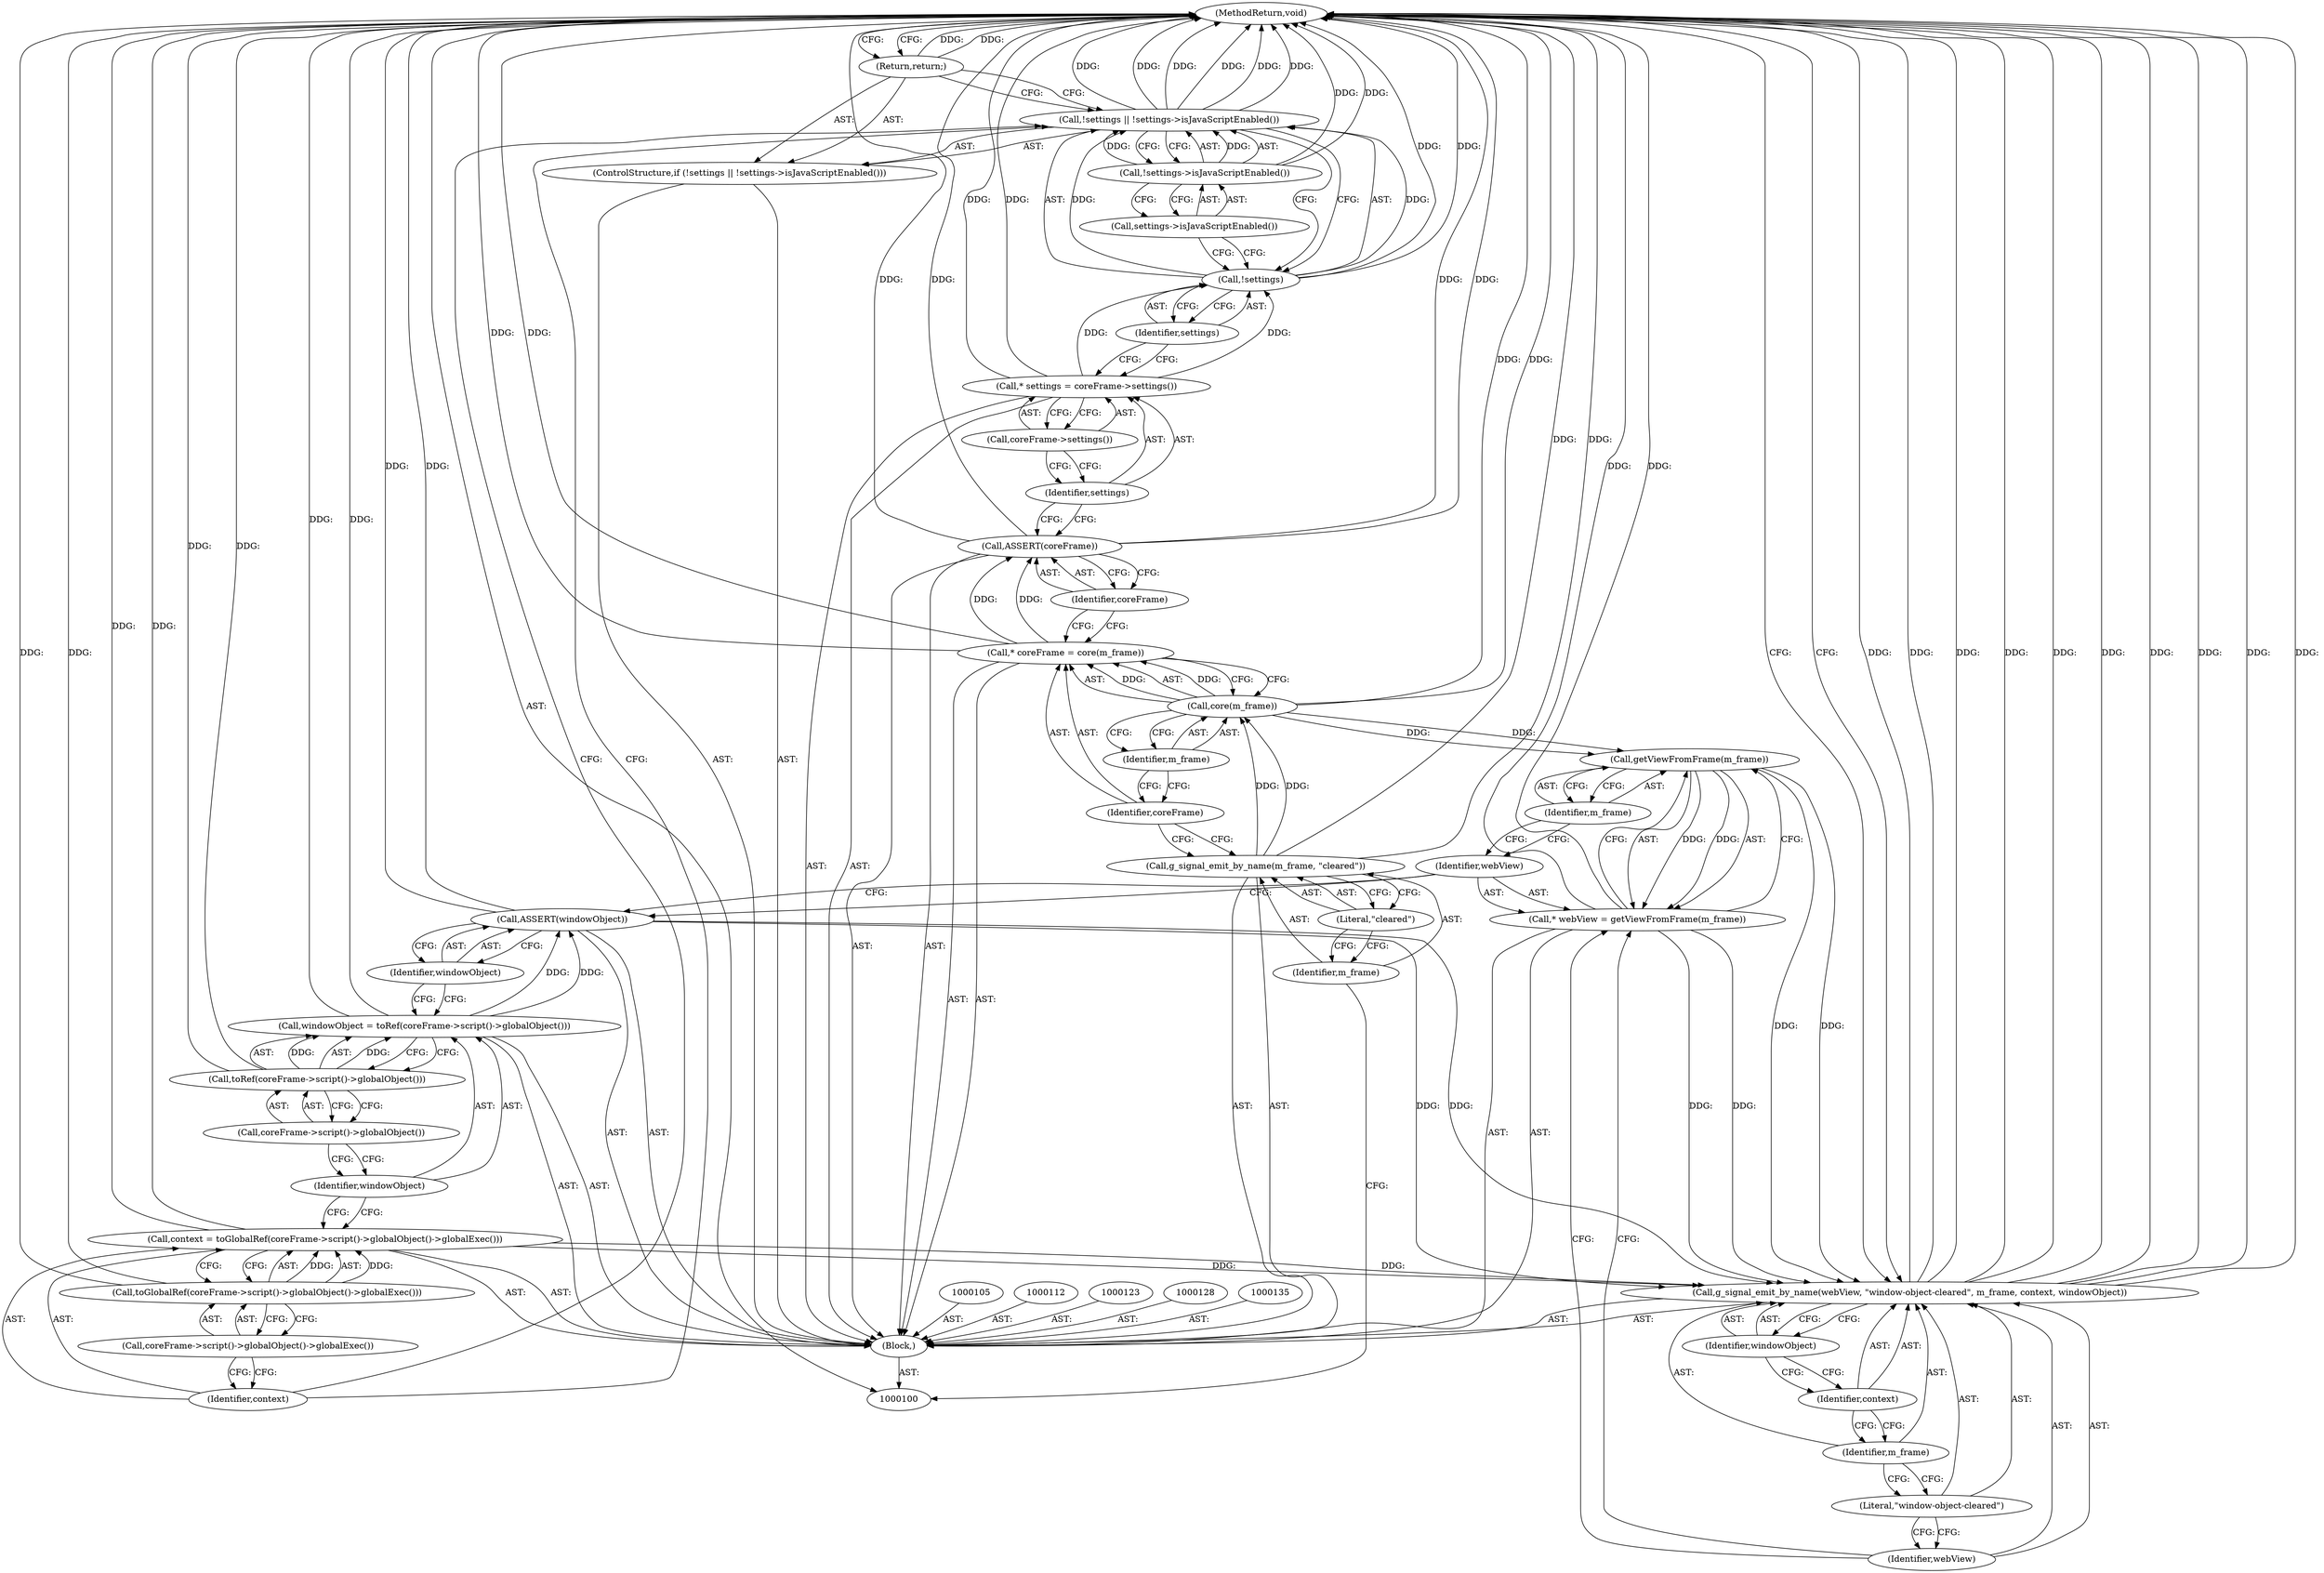 digraph "1_Chrome_a0af50481db56aa780942e8595a20c36b2c34f5c" {
"1000146" [label="(MethodReturn,void)"];
"1000122" [label="(Return,return;)"];
"1000124" [label="(Call,context = toGlobalRef(coreFrame->script()->globalObject()->globalExec()))"];
"1000125" [label="(Identifier,context)"];
"1000126" [label="(Call,toGlobalRef(coreFrame->script()->globalObject()->globalExec()))"];
"1000127" [label="(Call,coreFrame->script()->globalObject()->globalExec())"];
"1000129" [label="(Call,windowObject = toRef(coreFrame->script()->globalObject()))"];
"1000130" [label="(Identifier,windowObject)"];
"1000131" [label="(Call,toRef(coreFrame->script()->globalObject()))"];
"1000132" [label="(Call,coreFrame->script()->globalObject())"];
"1000134" [label="(Identifier,windowObject)"];
"1000133" [label="(Call,ASSERT(windowObject))"];
"1000136" [label="(Call,* webView = getViewFromFrame(m_frame))"];
"1000137" [label="(Identifier,webView)"];
"1000138" [label="(Call,getViewFromFrame(m_frame))"];
"1000139" [label="(Identifier,m_frame)"];
"1000141" [label="(Identifier,webView)"];
"1000142" [label="(Literal,\"window-object-cleared\")"];
"1000140" [label="(Call,g_signal_emit_by_name(webView, \"window-object-cleared\", m_frame, context, windowObject))"];
"1000143" [label="(Identifier,m_frame)"];
"1000144" [label="(Identifier,context)"];
"1000145" [label="(Identifier,windowObject)"];
"1000101" [label="(Block,)"];
"1000103" [label="(Identifier,m_frame)"];
"1000104" [label="(Literal,\"cleared\")"];
"1000102" [label="(Call,g_signal_emit_by_name(m_frame, \"cleared\"))"];
"1000107" [label="(Identifier,coreFrame)"];
"1000108" [label="(Call,core(m_frame))"];
"1000109" [label="(Identifier,m_frame)"];
"1000106" [label="(Call,* coreFrame = core(m_frame))"];
"1000111" [label="(Identifier,coreFrame)"];
"1000110" [label="(Call,ASSERT(coreFrame))"];
"1000113" [label="(Call,* settings = coreFrame->settings())"];
"1000114" [label="(Identifier,settings)"];
"1000115" [label="(Call,coreFrame->settings())"];
"1000120" [label="(Call,!settings->isJavaScriptEnabled())"];
"1000121" [label="(Call,settings->isJavaScriptEnabled())"];
"1000116" [label="(ControlStructure,if (!settings || !settings->isJavaScriptEnabled()))"];
"1000117" [label="(Call,!settings || !settings->isJavaScriptEnabled())"];
"1000118" [label="(Call,!settings)"];
"1000119" [label="(Identifier,settings)"];
"1000146" -> "1000100"  [label="AST: "];
"1000146" -> "1000122"  [label="CFG: "];
"1000146" -> "1000140"  [label="CFG: "];
"1000122" -> "1000146"  [label="DDG: "];
"1000117" -> "1000146"  [label="DDG: "];
"1000117" -> "1000146"  [label="DDG: "];
"1000117" -> "1000146"  [label="DDG: "];
"1000124" -> "1000146"  [label="DDG: "];
"1000106" -> "1000146"  [label="DDG: "];
"1000140" -> "1000146"  [label="DDG: "];
"1000140" -> "1000146"  [label="DDG: "];
"1000140" -> "1000146"  [label="DDG: "];
"1000140" -> "1000146"  [label="DDG: "];
"1000140" -> "1000146"  [label="DDG: "];
"1000126" -> "1000146"  [label="DDG: "];
"1000136" -> "1000146"  [label="DDG: "];
"1000118" -> "1000146"  [label="DDG: "];
"1000110" -> "1000146"  [label="DDG: "];
"1000110" -> "1000146"  [label="DDG: "];
"1000131" -> "1000146"  [label="DDG: "];
"1000113" -> "1000146"  [label="DDG: "];
"1000120" -> "1000146"  [label="DDG: "];
"1000133" -> "1000146"  [label="DDG: "];
"1000102" -> "1000146"  [label="DDG: "];
"1000108" -> "1000146"  [label="DDG: "];
"1000129" -> "1000146"  [label="DDG: "];
"1000122" -> "1000116"  [label="AST: "];
"1000122" -> "1000117"  [label="CFG: "];
"1000146" -> "1000122"  [label="CFG: "];
"1000122" -> "1000146"  [label="DDG: "];
"1000124" -> "1000101"  [label="AST: "];
"1000124" -> "1000126"  [label="CFG: "];
"1000125" -> "1000124"  [label="AST: "];
"1000126" -> "1000124"  [label="AST: "];
"1000130" -> "1000124"  [label="CFG: "];
"1000124" -> "1000146"  [label="DDG: "];
"1000126" -> "1000124"  [label="DDG: "];
"1000124" -> "1000140"  [label="DDG: "];
"1000125" -> "1000124"  [label="AST: "];
"1000125" -> "1000117"  [label="CFG: "];
"1000127" -> "1000125"  [label="CFG: "];
"1000126" -> "1000124"  [label="AST: "];
"1000126" -> "1000127"  [label="CFG: "];
"1000127" -> "1000126"  [label="AST: "];
"1000124" -> "1000126"  [label="CFG: "];
"1000126" -> "1000146"  [label="DDG: "];
"1000126" -> "1000124"  [label="DDG: "];
"1000127" -> "1000126"  [label="AST: "];
"1000127" -> "1000125"  [label="CFG: "];
"1000126" -> "1000127"  [label="CFG: "];
"1000129" -> "1000101"  [label="AST: "];
"1000129" -> "1000131"  [label="CFG: "];
"1000130" -> "1000129"  [label="AST: "];
"1000131" -> "1000129"  [label="AST: "];
"1000134" -> "1000129"  [label="CFG: "];
"1000129" -> "1000146"  [label="DDG: "];
"1000131" -> "1000129"  [label="DDG: "];
"1000129" -> "1000133"  [label="DDG: "];
"1000130" -> "1000129"  [label="AST: "];
"1000130" -> "1000124"  [label="CFG: "];
"1000132" -> "1000130"  [label="CFG: "];
"1000131" -> "1000129"  [label="AST: "];
"1000131" -> "1000132"  [label="CFG: "];
"1000132" -> "1000131"  [label="AST: "];
"1000129" -> "1000131"  [label="CFG: "];
"1000131" -> "1000146"  [label="DDG: "];
"1000131" -> "1000129"  [label="DDG: "];
"1000132" -> "1000131"  [label="AST: "];
"1000132" -> "1000130"  [label="CFG: "];
"1000131" -> "1000132"  [label="CFG: "];
"1000134" -> "1000133"  [label="AST: "];
"1000134" -> "1000129"  [label="CFG: "];
"1000133" -> "1000134"  [label="CFG: "];
"1000133" -> "1000101"  [label="AST: "];
"1000133" -> "1000134"  [label="CFG: "];
"1000134" -> "1000133"  [label="AST: "];
"1000137" -> "1000133"  [label="CFG: "];
"1000133" -> "1000146"  [label="DDG: "];
"1000129" -> "1000133"  [label="DDG: "];
"1000133" -> "1000140"  [label="DDG: "];
"1000136" -> "1000101"  [label="AST: "];
"1000136" -> "1000138"  [label="CFG: "];
"1000137" -> "1000136"  [label="AST: "];
"1000138" -> "1000136"  [label="AST: "];
"1000141" -> "1000136"  [label="CFG: "];
"1000136" -> "1000146"  [label="DDG: "];
"1000138" -> "1000136"  [label="DDG: "];
"1000136" -> "1000140"  [label="DDG: "];
"1000137" -> "1000136"  [label="AST: "];
"1000137" -> "1000133"  [label="CFG: "];
"1000139" -> "1000137"  [label="CFG: "];
"1000138" -> "1000136"  [label="AST: "];
"1000138" -> "1000139"  [label="CFG: "];
"1000139" -> "1000138"  [label="AST: "];
"1000136" -> "1000138"  [label="CFG: "];
"1000138" -> "1000136"  [label="DDG: "];
"1000108" -> "1000138"  [label="DDG: "];
"1000138" -> "1000140"  [label="DDG: "];
"1000139" -> "1000138"  [label="AST: "];
"1000139" -> "1000137"  [label="CFG: "];
"1000138" -> "1000139"  [label="CFG: "];
"1000141" -> "1000140"  [label="AST: "];
"1000141" -> "1000136"  [label="CFG: "];
"1000142" -> "1000141"  [label="CFG: "];
"1000142" -> "1000140"  [label="AST: "];
"1000142" -> "1000141"  [label="CFG: "];
"1000143" -> "1000142"  [label="CFG: "];
"1000140" -> "1000101"  [label="AST: "];
"1000140" -> "1000145"  [label="CFG: "];
"1000141" -> "1000140"  [label="AST: "];
"1000142" -> "1000140"  [label="AST: "];
"1000143" -> "1000140"  [label="AST: "];
"1000144" -> "1000140"  [label="AST: "];
"1000145" -> "1000140"  [label="AST: "];
"1000146" -> "1000140"  [label="CFG: "];
"1000140" -> "1000146"  [label="DDG: "];
"1000140" -> "1000146"  [label="DDG: "];
"1000140" -> "1000146"  [label="DDG: "];
"1000140" -> "1000146"  [label="DDG: "];
"1000140" -> "1000146"  [label="DDG: "];
"1000136" -> "1000140"  [label="DDG: "];
"1000138" -> "1000140"  [label="DDG: "];
"1000124" -> "1000140"  [label="DDG: "];
"1000133" -> "1000140"  [label="DDG: "];
"1000143" -> "1000140"  [label="AST: "];
"1000143" -> "1000142"  [label="CFG: "];
"1000144" -> "1000143"  [label="CFG: "];
"1000144" -> "1000140"  [label="AST: "];
"1000144" -> "1000143"  [label="CFG: "];
"1000145" -> "1000144"  [label="CFG: "];
"1000145" -> "1000140"  [label="AST: "];
"1000145" -> "1000144"  [label="CFG: "];
"1000140" -> "1000145"  [label="CFG: "];
"1000101" -> "1000100"  [label="AST: "];
"1000102" -> "1000101"  [label="AST: "];
"1000105" -> "1000101"  [label="AST: "];
"1000106" -> "1000101"  [label="AST: "];
"1000110" -> "1000101"  [label="AST: "];
"1000112" -> "1000101"  [label="AST: "];
"1000113" -> "1000101"  [label="AST: "];
"1000116" -> "1000101"  [label="AST: "];
"1000123" -> "1000101"  [label="AST: "];
"1000124" -> "1000101"  [label="AST: "];
"1000128" -> "1000101"  [label="AST: "];
"1000129" -> "1000101"  [label="AST: "];
"1000133" -> "1000101"  [label="AST: "];
"1000135" -> "1000101"  [label="AST: "];
"1000136" -> "1000101"  [label="AST: "];
"1000140" -> "1000101"  [label="AST: "];
"1000103" -> "1000102"  [label="AST: "];
"1000103" -> "1000100"  [label="CFG: "];
"1000104" -> "1000103"  [label="CFG: "];
"1000104" -> "1000102"  [label="AST: "];
"1000104" -> "1000103"  [label="CFG: "];
"1000102" -> "1000104"  [label="CFG: "];
"1000102" -> "1000101"  [label="AST: "];
"1000102" -> "1000104"  [label="CFG: "];
"1000103" -> "1000102"  [label="AST: "];
"1000104" -> "1000102"  [label="AST: "];
"1000107" -> "1000102"  [label="CFG: "];
"1000102" -> "1000146"  [label="DDG: "];
"1000102" -> "1000108"  [label="DDG: "];
"1000107" -> "1000106"  [label="AST: "];
"1000107" -> "1000102"  [label="CFG: "];
"1000109" -> "1000107"  [label="CFG: "];
"1000108" -> "1000106"  [label="AST: "];
"1000108" -> "1000109"  [label="CFG: "];
"1000109" -> "1000108"  [label="AST: "];
"1000106" -> "1000108"  [label="CFG: "];
"1000108" -> "1000146"  [label="DDG: "];
"1000108" -> "1000106"  [label="DDG: "];
"1000102" -> "1000108"  [label="DDG: "];
"1000108" -> "1000138"  [label="DDG: "];
"1000109" -> "1000108"  [label="AST: "];
"1000109" -> "1000107"  [label="CFG: "];
"1000108" -> "1000109"  [label="CFG: "];
"1000106" -> "1000101"  [label="AST: "];
"1000106" -> "1000108"  [label="CFG: "];
"1000107" -> "1000106"  [label="AST: "];
"1000108" -> "1000106"  [label="AST: "];
"1000111" -> "1000106"  [label="CFG: "];
"1000106" -> "1000146"  [label="DDG: "];
"1000108" -> "1000106"  [label="DDG: "];
"1000106" -> "1000110"  [label="DDG: "];
"1000111" -> "1000110"  [label="AST: "];
"1000111" -> "1000106"  [label="CFG: "];
"1000110" -> "1000111"  [label="CFG: "];
"1000110" -> "1000101"  [label="AST: "];
"1000110" -> "1000111"  [label="CFG: "];
"1000111" -> "1000110"  [label="AST: "];
"1000114" -> "1000110"  [label="CFG: "];
"1000110" -> "1000146"  [label="DDG: "];
"1000110" -> "1000146"  [label="DDG: "];
"1000106" -> "1000110"  [label="DDG: "];
"1000113" -> "1000101"  [label="AST: "];
"1000113" -> "1000115"  [label="CFG: "];
"1000114" -> "1000113"  [label="AST: "];
"1000115" -> "1000113"  [label="AST: "];
"1000119" -> "1000113"  [label="CFG: "];
"1000113" -> "1000146"  [label="DDG: "];
"1000113" -> "1000118"  [label="DDG: "];
"1000114" -> "1000113"  [label="AST: "];
"1000114" -> "1000110"  [label="CFG: "];
"1000115" -> "1000114"  [label="CFG: "];
"1000115" -> "1000113"  [label="AST: "];
"1000115" -> "1000114"  [label="CFG: "];
"1000113" -> "1000115"  [label="CFG: "];
"1000120" -> "1000117"  [label="AST: "];
"1000120" -> "1000121"  [label="CFG: "];
"1000121" -> "1000120"  [label="AST: "];
"1000117" -> "1000120"  [label="CFG: "];
"1000120" -> "1000146"  [label="DDG: "];
"1000120" -> "1000117"  [label="DDG: "];
"1000121" -> "1000120"  [label="AST: "];
"1000121" -> "1000118"  [label="CFG: "];
"1000120" -> "1000121"  [label="CFG: "];
"1000116" -> "1000101"  [label="AST: "];
"1000117" -> "1000116"  [label="AST: "];
"1000122" -> "1000116"  [label="AST: "];
"1000117" -> "1000116"  [label="AST: "];
"1000117" -> "1000118"  [label="CFG: "];
"1000117" -> "1000120"  [label="CFG: "];
"1000118" -> "1000117"  [label="AST: "];
"1000120" -> "1000117"  [label="AST: "];
"1000122" -> "1000117"  [label="CFG: "];
"1000125" -> "1000117"  [label="CFG: "];
"1000117" -> "1000146"  [label="DDG: "];
"1000117" -> "1000146"  [label="DDG: "];
"1000117" -> "1000146"  [label="DDG: "];
"1000118" -> "1000117"  [label="DDG: "];
"1000120" -> "1000117"  [label="DDG: "];
"1000118" -> "1000117"  [label="AST: "];
"1000118" -> "1000119"  [label="CFG: "];
"1000119" -> "1000118"  [label="AST: "];
"1000121" -> "1000118"  [label="CFG: "];
"1000117" -> "1000118"  [label="CFG: "];
"1000118" -> "1000146"  [label="DDG: "];
"1000118" -> "1000117"  [label="DDG: "];
"1000113" -> "1000118"  [label="DDG: "];
"1000119" -> "1000118"  [label="AST: "];
"1000119" -> "1000113"  [label="CFG: "];
"1000118" -> "1000119"  [label="CFG: "];
}
